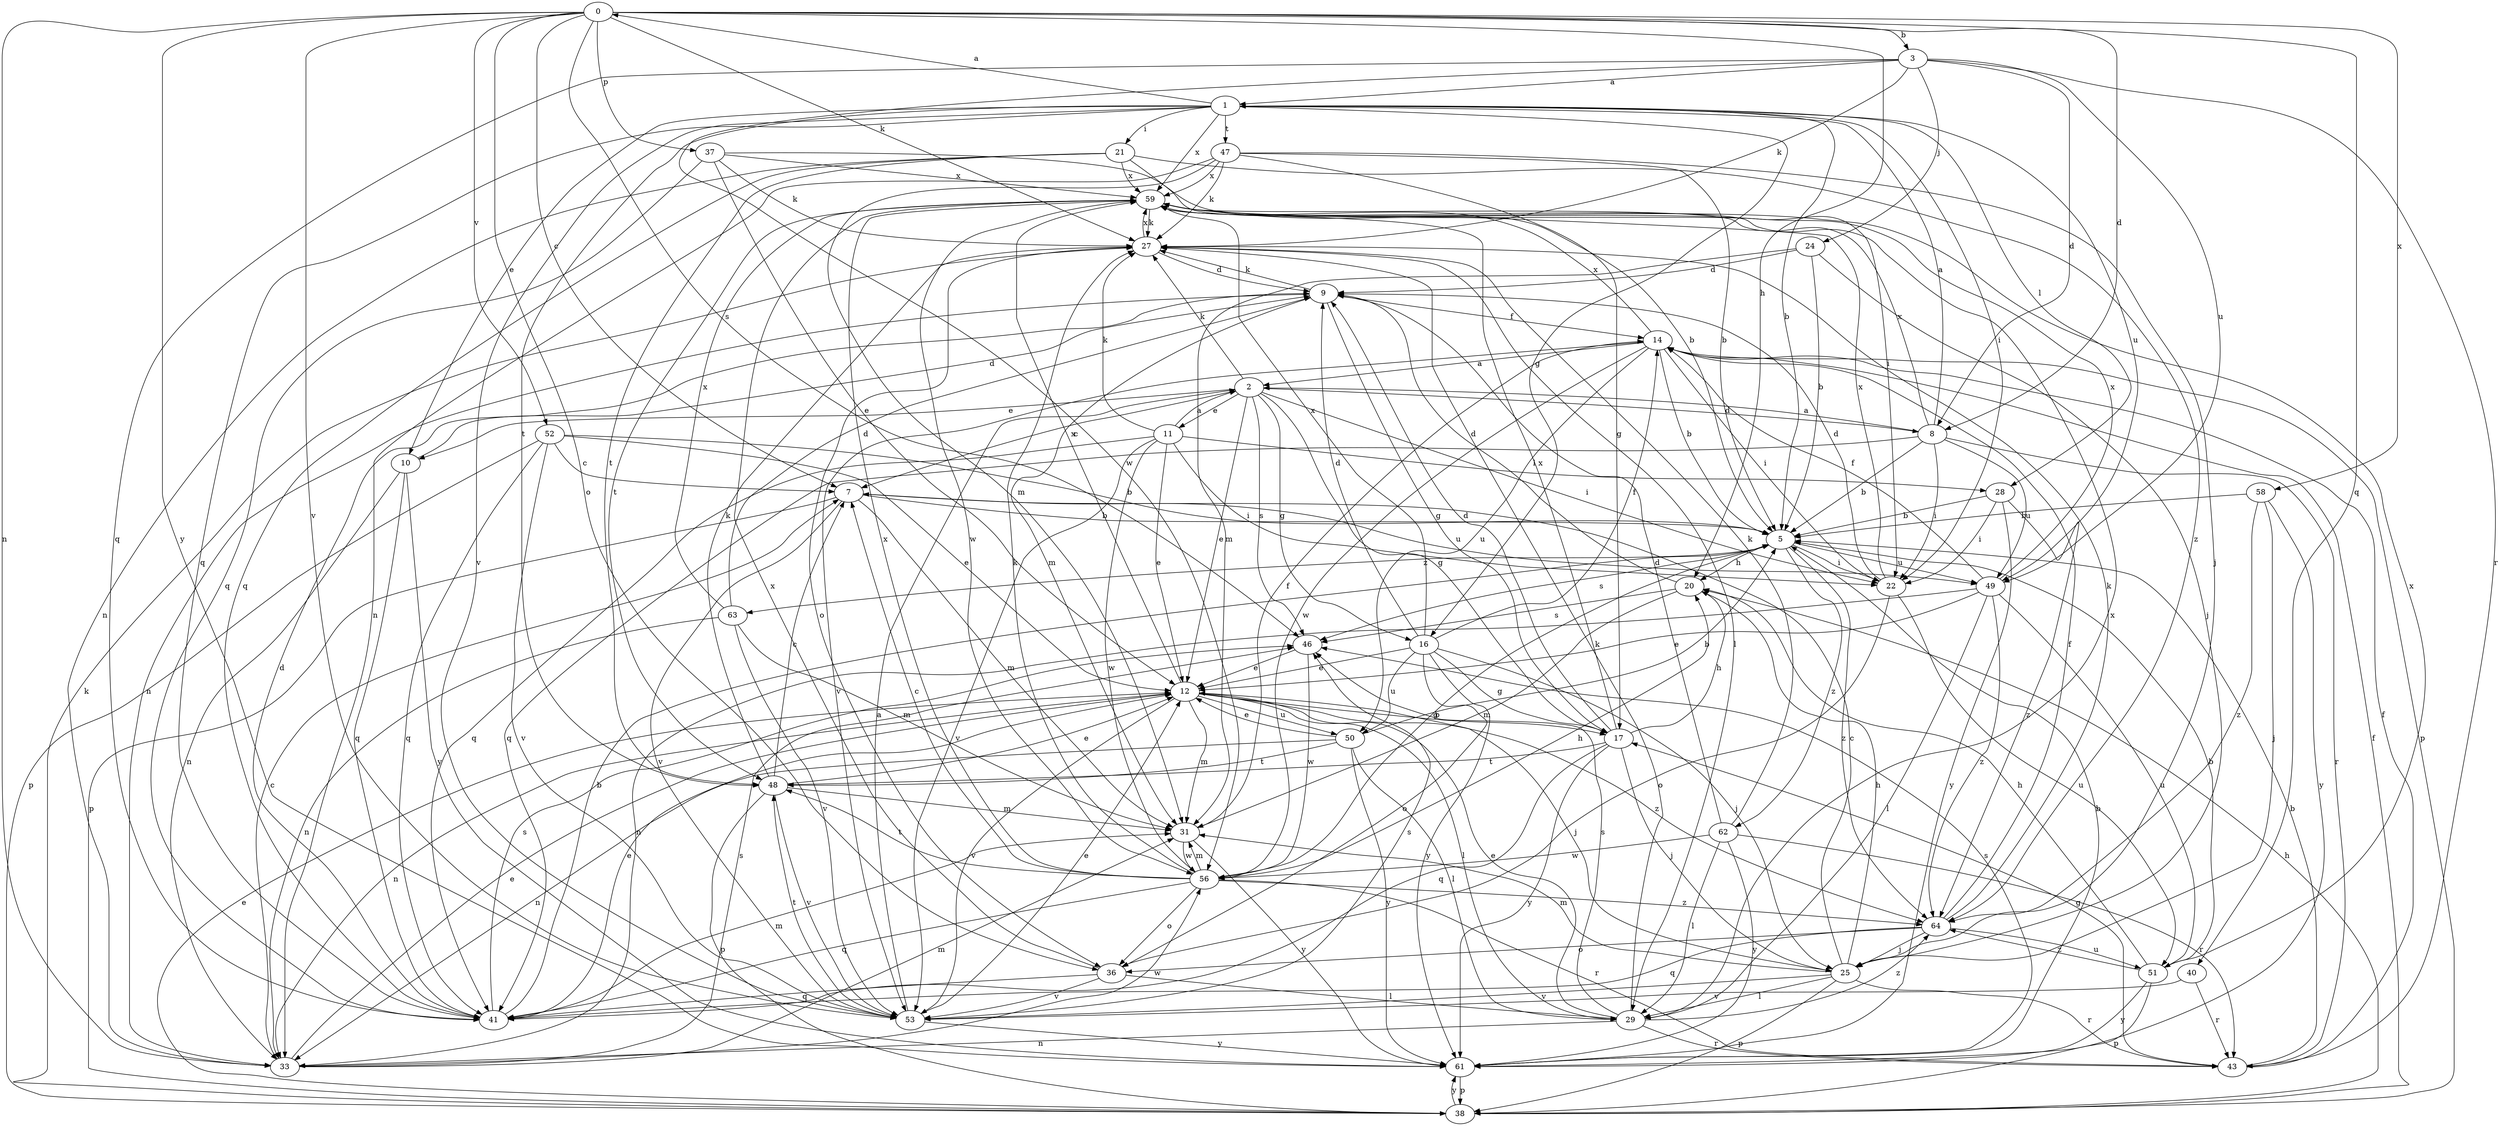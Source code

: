strict digraph  {
0;
1;
2;
3;
5;
7;
8;
9;
10;
11;
12;
14;
16;
17;
20;
21;
22;
24;
25;
27;
28;
29;
31;
33;
36;
37;
38;
40;
41;
43;
46;
47;
48;
49;
50;
51;
52;
53;
56;
58;
59;
61;
62;
63;
64;
0 -> 3  [label=b];
0 -> 7  [label=c];
0 -> 8  [label=d];
0 -> 20  [label=h];
0 -> 27  [label=k];
0 -> 33  [label=n];
0 -> 36  [label=o];
0 -> 37  [label=p];
0 -> 40  [label=q];
0 -> 46  [label=s];
0 -> 52  [label=v];
0 -> 53  [label=v];
0 -> 58  [label=x];
0 -> 61  [label=y];
1 -> 0  [label=a];
1 -> 5  [label=b];
1 -> 10  [label=e];
1 -> 16  [label=g];
1 -> 21  [label=i];
1 -> 22  [label=i];
1 -> 28  [label=l];
1 -> 41  [label=q];
1 -> 47  [label=t];
1 -> 48  [label=t];
1 -> 49  [label=u];
1 -> 53  [label=v];
1 -> 59  [label=x];
2 -> 7  [label=c];
2 -> 8  [label=d];
2 -> 10  [label=e];
2 -> 11  [label=e];
2 -> 12  [label=e];
2 -> 16  [label=g];
2 -> 17  [label=g];
2 -> 22  [label=i];
2 -> 27  [label=k];
2 -> 46  [label=s];
3 -> 1  [label=a];
3 -> 8  [label=d];
3 -> 24  [label=j];
3 -> 27  [label=k];
3 -> 41  [label=q];
3 -> 43  [label=r];
3 -> 49  [label=u];
3 -> 56  [label=w];
5 -> 20  [label=h];
5 -> 22  [label=i];
5 -> 46  [label=s];
5 -> 49  [label=u];
5 -> 62  [label=z];
5 -> 63  [label=z];
5 -> 64  [label=z];
7 -> 5  [label=b];
7 -> 31  [label=m];
7 -> 38  [label=p];
7 -> 49  [label=u];
7 -> 53  [label=v];
8 -> 1  [label=a];
8 -> 2  [label=a];
8 -> 5  [label=b];
8 -> 22  [label=i];
8 -> 41  [label=q];
8 -> 43  [label=r];
8 -> 49  [label=u];
8 -> 59  [label=x];
9 -> 14  [label=f];
9 -> 17  [label=g];
9 -> 27  [label=k];
9 -> 31  [label=m];
9 -> 33  [label=n];
10 -> 9  [label=d];
10 -> 33  [label=n];
10 -> 41  [label=q];
10 -> 61  [label=y];
11 -> 2  [label=a];
11 -> 12  [label=e];
11 -> 22  [label=i];
11 -> 27  [label=k];
11 -> 28  [label=l];
11 -> 41  [label=q];
11 -> 53  [label=v];
11 -> 56  [label=w];
12 -> 17  [label=g];
12 -> 25  [label=j];
12 -> 29  [label=l];
12 -> 31  [label=m];
12 -> 33  [label=n];
12 -> 50  [label=u];
12 -> 53  [label=v];
12 -> 59  [label=x];
12 -> 64  [label=z];
14 -> 2  [label=a];
14 -> 5  [label=b];
14 -> 22  [label=i];
14 -> 38  [label=p];
14 -> 50  [label=u];
14 -> 53  [label=v];
14 -> 56  [label=w];
14 -> 59  [label=x];
16 -> 9  [label=d];
16 -> 12  [label=e];
16 -> 14  [label=f];
16 -> 17  [label=g];
16 -> 25  [label=j];
16 -> 36  [label=o];
16 -> 50  [label=u];
16 -> 59  [label=x];
16 -> 61  [label=y];
17 -> 9  [label=d];
17 -> 20  [label=h];
17 -> 25  [label=j];
17 -> 41  [label=q];
17 -> 48  [label=t];
17 -> 59  [label=x];
17 -> 61  [label=y];
20 -> 9  [label=d];
20 -> 31  [label=m];
20 -> 46  [label=s];
21 -> 5  [label=b];
21 -> 33  [label=n];
21 -> 41  [label=q];
21 -> 48  [label=t];
21 -> 59  [label=x];
21 -> 64  [label=z];
22 -> 9  [label=d];
22 -> 36  [label=o];
22 -> 51  [label=u];
22 -> 59  [label=x];
24 -> 5  [label=b];
24 -> 9  [label=d];
24 -> 25  [label=j];
24 -> 31  [label=m];
25 -> 7  [label=c];
25 -> 20  [label=h];
25 -> 29  [label=l];
25 -> 31  [label=m];
25 -> 38  [label=p];
25 -> 43  [label=r];
25 -> 53  [label=v];
27 -> 9  [label=d];
27 -> 29  [label=l];
27 -> 36  [label=o];
27 -> 59  [label=x];
28 -> 5  [label=b];
28 -> 22  [label=i];
28 -> 61  [label=y];
28 -> 64  [label=z];
29 -> 12  [label=e];
29 -> 27  [label=k];
29 -> 33  [label=n];
29 -> 43  [label=r];
29 -> 46  [label=s];
29 -> 59  [label=x];
29 -> 64  [label=z];
31 -> 14  [label=f];
31 -> 56  [label=w];
31 -> 61  [label=y];
33 -> 7  [label=c];
33 -> 12  [label=e];
33 -> 31  [label=m];
33 -> 46  [label=s];
33 -> 56  [label=w];
36 -> 29  [label=l];
36 -> 41  [label=q];
36 -> 53  [label=v];
36 -> 59  [label=x];
37 -> 12  [label=e];
37 -> 22  [label=i];
37 -> 27  [label=k];
37 -> 41  [label=q];
37 -> 59  [label=x];
38 -> 12  [label=e];
38 -> 14  [label=f];
38 -> 20  [label=h];
38 -> 27  [label=k];
38 -> 61  [label=y];
40 -> 43  [label=r];
40 -> 53  [label=v];
41 -> 5  [label=b];
41 -> 9  [label=d];
41 -> 12  [label=e];
41 -> 31  [label=m];
41 -> 46  [label=s];
43 -> 5  [label=b];
43 -> 14  [label=f];
43 -> 17  [label=g];
46 -> 12  [label=e];
46 -> 56  [label=w];
47 -> 5  [label=b];
47 -> 17  [label=g];
47 -> 25  [label=j];
47 -> 27  [label=k];
47 -> 31  [label=m];
47 -> 33  [label=n];
47 -> 59  [label=x];
48 -> 7  [label=c];
48 -> 12  [label=e];
48 -> 27  [label=k];
48 -> 31  [label=m];
48 -> 38  [label=p];
48 -> 53  [label=v];
49 -> 12  [label=e];
49 -> 14  [label=f];
49 -> 29  [label=l];
49 -> 33  [label=n];
49 -> 51  [label=u];
49 -> 59  [label=x];
49 -> 64  [label=z];
50 -> 5  [label=b];
50 -> 12  [label=e];
50 -> 29  [label=l];
50 -> 33  [label=n];
50 -> 48  [label=t];
50 -> 61  [label=y];
51 -> 5  [label=b];
51 -> 20  [label=h];
51 -> 38  [label=p];
51 -> 59  [label=x];
51 -> 61  [label=y];
51 -> 64  [label=z];
52 -> 5  [label=b];
52 -> 7  [label=c];
52 -> 12  [label=e];
52 -> 38  [label=p];
52 -> 41  [label=q];
52 -> 53  [label=v];
53 -> 2  [label=a];
53 -> 12  [label=e];
53 -> 46  [label=s];
53 -> 48  [label=t];
53 -> 61  [label=y];
56 -> 5  [label=b];
56 -> 7  [label=c];
56 -> 20  [label=h];
56 -> 27  [label=k];
56 -> 31  [label=m];
56 -> 36  [label=o];
56 -> 41  [label=q];
56 -> 43  [label=r];
56 -> 48  [label=t];
56 -> 59  [label=x];
56 -> 64  [label=z];
58 -> 5  [label=b];
58 -> 25  [label=j];
58 -> 61  [label=y];
58 -> 64  [label=z];
59 -> 27  [label=k];
59 -> 48  [label=t];
59 -> 56  [label=w];
61 -> 5  [label=b];
61 -> 38  [label=p];
61 -> 46  [label=s];
62 -> 9  [label=d];
62 -> 27  [label=k];
62 -> 29  [label=l];
62 -> 43  [label=r];
62 -> 56  [label=w];
62 -> 61  [label=y];
63 -> 9  [label=d];
63 -> 31  [label=m];
63 -> 33  [label=n];
63 -> 53  [label=v];
63 -> 59  [label=x];
64 -> 14  [label=f];
64 -> 25  [label=j];
64 -> 27  [label=k];
64 -> 36  [label=o];
64 -> 41  [label=q];
64 -> 51  [label=u];
}
